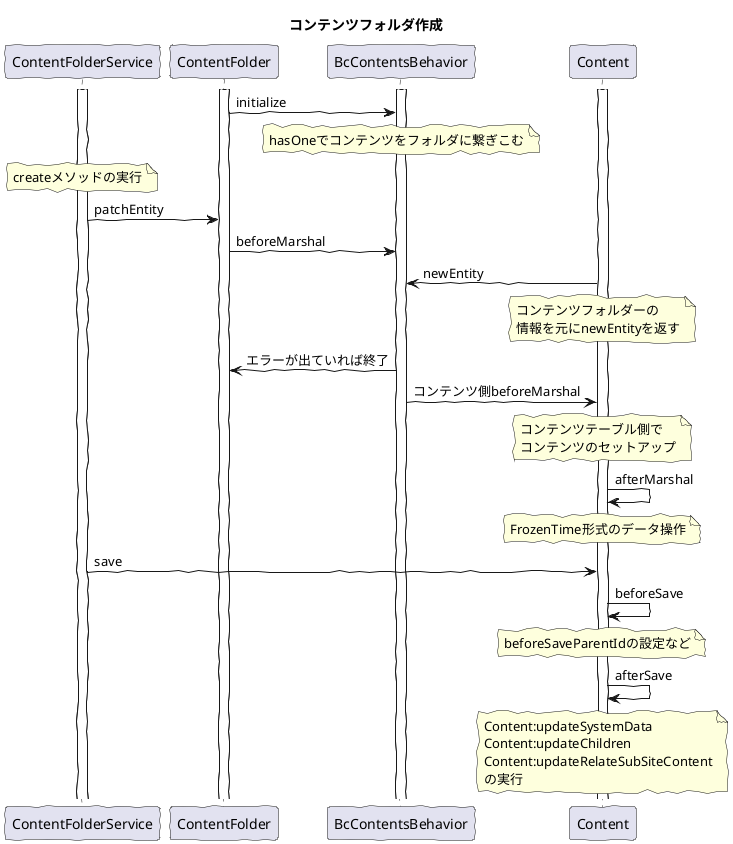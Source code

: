 @startuml
skinparam handwritten true
skinparam backgroundColor white

title コンテンツフォルダ作成

participant "ContentFolderService" as Service
participant "ContentFolder" as Folder
participant "BcContentsBehavior" as Behavior
participant "Content" as Content

activate Service
activate Folder
activate Behavior
activate Content

Folder -> Behavior : initialize
note over Behavior
hasOneでコンテンツをフォルダに繋ぎこむ
endnote

note over Service
createメソッドの実行
endnote

Service -> Folder : patchEntity

Folder -> Behavior : beforeMarshal																										
note over Behavior
' ・コンテンツの初期化
' ・コンテンツのバリデーション
' ・バリデーション結果のマージ
' ・バリデーション後のコンテンツのマージ
' ・コンテンツのバリデーションチェック
' ・エラーが出ていれば終了
endnote

Behavior <- Content: newEntity
note over Content
コンテンツフォルダーの
情報を元にnewEntityを返す
endnote

Folder <- Behavior : エラーが出ていれば終了

Behavior -> Content: コンテンツ側beforeMarshal
note over Content
コンテンツテーブル側で
コンテンツのセットアップ
endnote

Content -> Content : afterMarshal
note over Content
FrozenTime形式のデータ操作
endnote

Service -> Content : save

Content -> Content : beforeSave
note over Content
beforeSaveParentIdの設定など
endnote

Content -> Content : afterSave
note over Content
Content:updateSystemData
Content:updateChildren
Content:updateRelateSubSiteContent
の実行
endnote



@enduml